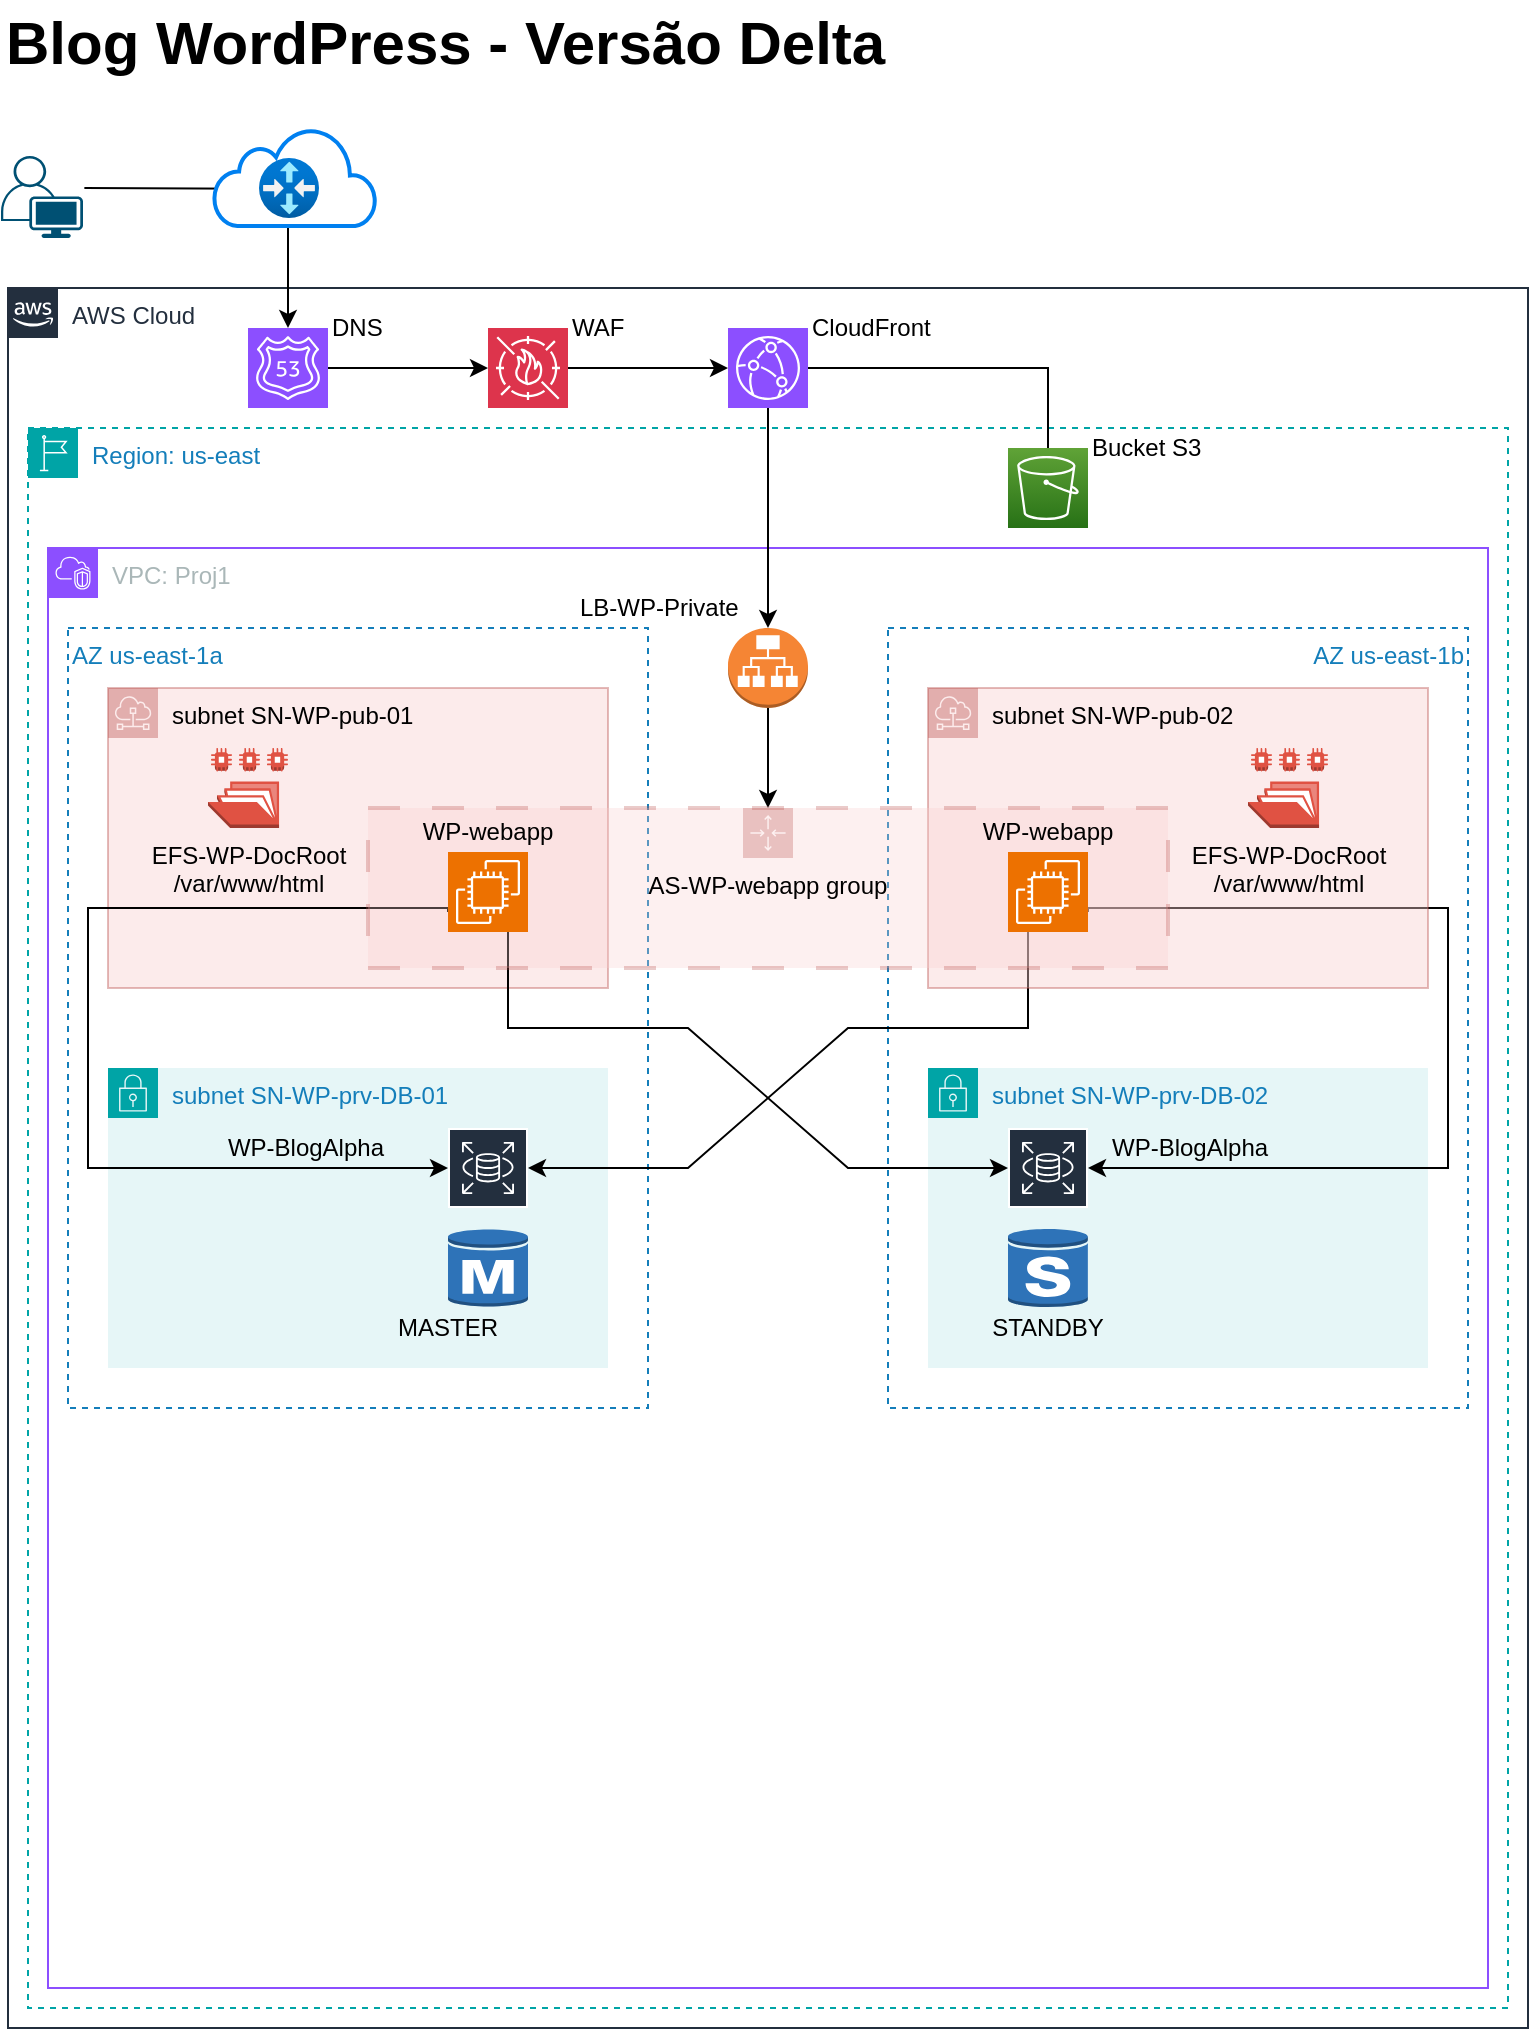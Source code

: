 <mxfile version="28.1.0">
  <diagram id="Ht1M8jgEwFfnCIfOTk4-" name="Page-1">
    <mxGraphModel dx="1426" dy="825" grid="1" gridSize="10" guides="1" tooltips="1" connect="1" arrows="1" fold="1" page="1" pageScale="1" pageWidth="827" pageHeight="1169" math="0" shadow="0">
      <root>
        <mxCell id="0" />
        <mxCell id="1" parent="0" />
        <mxCell id="jZVaUwOg5UY3L9NAnvdq-71" value="AWS Cloud" style="points=[[0,0],[0.25,0],[0.5,0],[0.75,0],[1,0],[1,0.25],[1,0.5],[1,0.75],[1,1],[0.75,1],[0.5,1],[0.25,1],[0,1],[0,0.75],[0,0.5],[0,0.25]];outlineConnect=0;gradientColor=none;html=1;whiteSpace=wrap;fontSize=12;fontStyle=0;shape=mxgraph.aws4.group;grIcon=mxgraph.aws4.group_aws_cloud_alt;strokeColor=#232F3E;fillColor=none;verticalAlign=top;align=left;spacingLeft=30;fontColor=#232F3E;dashed=0;labelBackgroundColor=none;container=1;pointerEvents=0;collapsible=0;recursiveResize=0;" parent="1" vertex="1">
          <mxGeometry x="40" y="170" width="760" height="870" as="geometry" />
        </mxCell>
        <mxCell id="ThEpB_MVJTsAIfFqs4QM-4" value="Region: us-east" style="points=[[0,0],[0.25,0],[0.5,0],[0.75,0],[1,0],[1,0.25],[1,0.5],[1,0.75],[1,1],[0.75,1],[0.5,1],[0.25,1],[0,1],[0,0.75],[0,0.5],[0,0.25]];outlineConnect=0;gradientColor=none;html=1;whiteSpace=wrap;fontSize=12;fontStyle=0;container=1;pointerEvents=0;collapsible=0;recursiveResize=0;shape=mxgraph.aws4.group;grIcon=mxgraph.aws4.group_region;strokeColor=#00A4A6;fillColor=none;verticalAlign=top;align=left;spacingLeft=30;fontColor=#147EBA;dashed=1;" parent="jZVaUwOg5UY3L9NAnvdq-71" vertex="1">
          <mxGeometry x="10" y="70" width="740" height="790" as="geometry" />
        </mxCell>
        <mxCell id="ThEpB_MVJTsAIfFqs4QM-5" value="VPC: Proj1" style="points=[[0,0],[0.25,0],[0.5,0],[0.75,0],[1,0],[1,0.25],[1,0.5],[1,0.75],[1,1],[0.75,1],[0.5,1],[0.25,1],[0,1],[0,0.75],[0,0.5],[0,0.25]];outlineConnect=0;gradientColor=none;html=1;whiteSpace=wrap;fontSize=12;fontStyle=0;container=1;pointerEvents=0;collapsible=0;recursiveResize=0;shape=mxgraph.aws4.group;grIcon=mxgraph.aws4.group_vpc2;strokeColor=#8C4FFF;fillColor=none;verticalAlign=top;align=left;spacingLeft=30;fontColor=#AAB7B8;dashed=0;" parent="ThEpB_MVJTsAIfFqs4QM-4" vertex="1">
          <mxGeometry x="10" y="60" width="720" height="720" as="geometry" />
        </mxCell>
        <mxCell id="ThEpB_MVJTsAIfFqs4QM-13" value="AZ us-east-1a" style="fillColor=none;strokeColor=#147EBA;dashed=1;verticalAlign=top;fontStyle=0;fontColor=#147EBA;whiteSpace=wrap;html=1;align=left;" parent="ThEpB_MVJTsAIfFqs4QM-5" vertex="1">
          <mxGeometry x="10" y="40" width="290" height="390" as="geometry" />
        </mxCell>
        <mxCell id="ThEpB_MVJTsAIfFqs4QM-16" value="AZ us-east-1b" style="fillColor=none;strokeColor=#147EBA;dashed=1;verticalAlign=top;fontStyle=0;fontColor=#147EBA;whiteSpace=wrap;html=1;align=right;" parent="ThEpB_MVJTsAIfFqs4QM-5" vertex="1">
          <mxGeometry x="420" y="40" width="290" height="390" as="geometry" />
        </mxCell>
        <mxCell id="ThEpB_MVJTsAIfFqs4QM-31" value="subnet SN-WP-pub-01" style="sketch=0;outlineConnect=0;html=1;whiteSpace=wrap;fontSize=12;fontStyle=0;shape=mxgraph.aws4.group;grIcon=mxgraph.aws4.group_subnet;strokeColor=#b85450;fillColor=#f8cecc;verticalAlign=top;align=left;spacingLeft=30;dashed=0;opacity=40;" parent="ThEpB_MVJTsAIfFqs4QM-5" vertex="1">
          <mxGeometry x="30" y="70" width="250" height="150" as="geometry" />
        </mxCell>
        <mxCell id="lvW7LjX7hmLQx3Dtus6A-4" style="edgeStyle=orthogonalEdgeStyle;rounded=0;orthogonalLoop=1;jettySize=auto;html=1;exitX=0.5;exitY=1;exitDx=0;exitDy=0;exitPerimeter=0;" parent="ThEpB_MVJTsAIfFqs4QM-5" source="ThEpB_MVJTsAIfFqs4QM-66" target="ThEpB_MVJTsAIfFqs4QM-69" edge="1">
          <mxGeometry relative="1" as="geometry" />
        </mxCell>
        <mxCell id="ThEpB_MVJTsAIfFqs4QM-66" value="" style="outlineConnect=0;dashed=0;verticalLabelPosition=bottom;verticalAlign=top;align=center;html=1;shape=mxgraph.aws3.application_load_balancer;fillColor=#F58534;gradientColor=none;" parent="ThEpB_MVJTsAIfFqs4QM-5" vertex="1">
          <mxGeometry x="340" y="40" width="40" height="40" as="geometry" />
        </mxCell>
        <mxCell id="ThEpB_MVJTsAIfFqs4QM-80" value="LB-WP-Private" style="text;html=1;align=left;verticalAlign=middle;whiteSpace=wrap;rounded=0;" parent="ThEpB_MVJTsAIfFqs4QM-5" vertex="1">
          <mxGeometry x="264" y="20" width="90" height="20" as="geometry" />
        </mxCell>
        <mxCell id="ThEpB_MVJTsAIfFqs4QM-85" value="EFS-WP-DocRoot&lt;div&gt;/var/www/html&lt;/div&gt;" style="outlineConnect=0;dashed=0;verticalLabelPosition=bottom;verticalAlign=top;align=center;html=1;shape=mxgraph.aws3.efs_share;fillColor=#E05243;gradientColor=none;" parent="ThEpB_MVJTsAIfFqs4QM-5" vertex="1">
          <mxGeometry x="80" y="100" width="40" height="40" as="geometry" />
        </mxCell>
        <mxCell id="jKI3WwK4Idhjn3GP2k6v-1" value="subnet SN-WP-prv-DB-01" style="points=[[0,0],[0.25,0],[0.5,0],[0.75,0],[1,0],[1,0.25],[1,0.5],[1,0.75],[1,1],[0.75,1],[0.5,1],[0.25,1],[0,1],[0,0.75],[0,0.5],[0,0.25]];outlineConnect=0;gradientColor=none;html=1;whiteSpace=wrap;fontSize=12;fontStyle=0;container=1;pointerEvents=0;collapsible=0;recursiveResize=0;shape=mxgraph.aws4.group;grIcon=mxgraph.aws4.group_security_group;grStroke=0;strokeColor=#00A4A6;fillColor=#E6F6F7;verticalAlign=top;align=left;spacingLeft=30;fontColor=#147EBA;dashed=0;" parent="ThEpB_MVJTsAIfFqs4QM-5" vertex="1">
          <mxGeometry x="30" y="260" width="250" height="150" as="geometry" />
        </mxCell>
        <mxCell id="jKI3WwK4Idhjn3GP2k6v-10" value="" style="outlineConnect=0;dashed=0;verticalLabelPosition=bottom;verticalAlign=top;align=center;html=1;shape=mxgraph.aws3.rds_db_instance;fillColor=#2E73B8;gradientColor=none;" parent="jKI3WwK4Idhjn3GP2k6v-1" vertex="1">
          <mxGeometry x="170" y="80" width="40" height="40" as="geometry" />
        </mxCell>
        <mxCell id="UduSSKREU1XTI-g5UzgO-1" value="MASTER" style="text;html=1;align=center;verticalAlign=middle;whiteSpace=wrap;rounded=0;" parent="jKI3WwK4Idhjn3GP2k6v-1" vertex="1">
          <mxGeometry x="130" y="120" width="80" height="20" as="geometry" />
        </mxCell>
        <mxCell id="UduSSKREU1XTI-g5UzgO-3" value="WP-BlogAlpha" style="text;html=1;align=right;verticalAlign=middle;whiteSpace=wrap;rounded=0;" parent="jKI3WwK4Idhjn3GP2k6v-1" vertex="1">
          <mxGeometry x="30" y="30" width="110" height="20" as="geometry" />
        </mxCell>
        <mxCell id="jKI3WwK4Idhjn3GP2k6v-9" value="" style="sketch=0;outlineConnect=0;fontColor=#232F3E;gradientColor=none;strokeColor=#ffffff;fillColor=#232F3E;dashed=0;verticalLabelPosition=middle;verticalAlign=bottom;align=center;html=1;whiteSpace=wrap;fontSize=10;fontStyle=1;spacing=3;shape=mxgraph.aws4.productIcon;prIcon=mxgraph.aws4.rds;" parent="ThEpB_MVJTsAIfFqs4QM-5" vertex="1">
          <mxGeometry x="200" y="290" width="40" height="40" as="geometry" />
        </mxCell>
        <mxCell id="jKI3WwK4Idhjn3GP2k6v-15" style="edgeStyle=orthogonalEdgeStyle;rounded=0;orthogonalLoop=1;jettySize=auto;html=1;exitX=0;exitY=0.75;exitDx=0;exitDy=0;exitPerimeter=0;" parent="ThEpB_MVJTsAIfFqs4QM-5" source="ThEpB_MVJTsAIfFqs4QM-72" target="jKI3WwK4Idhjn3GP2k6v-9" edge="1">
          <mxGeometry relative="1" as="geometry">
            <Array as="points">
              <mxPoint x="200" y="180" />
              <mxPoint x="20" y="180" />
              <mxPoint x="20" y="310" />
            </Array>
          </mxGeometry>
        </mxCell>
        <mxCell id="jKI3WwK4Idhjn3GP2k6v-16" value="subnet SN-WP-prv-DB-02" style="points=[[0,0],[0.25,0],[0.5,0],[0.75,0],[1,0],[1,0.25],[1,0.5],[1,0.75],[1,1],[0.75,1],[0.5,1],[0.25,1],[0,1],[0,0.75],[0,0.5],[0,0.25]];outlineConnect=0;gradientColor=none;html=1;whiteSpace=wrap;fontSize=12;fontStyle=0;container=1;pointerEvents=0;collapsible=0;recursiveResize=0;shape=mxgraph.aws4.group;grIcon=mxgraph.aws4.group_security_group;grStroke=0;strokeColor=#00A4A6;fillColor=#E6F6F7;verticalAlign=top;align=left;spacingLeft=30;fontColor=#147EBA;dashed=0;" parent="ThEpB_MVJTsAIfFqs4QM-5" vertex="1">
          <mxGeometry x="440" y="260" width="250" height="150" as="geometry" />
        </mxCell>
        <mxCell id="jKI3WwK4Idhjn3GP2k6v-19" value="" style="sketch=0;outlineConnect=0;fontColor=#232F3E;gradientColor=none;strokeColor=#ffffff;fillColor=#232F3E;dashed=0;verticalLabelPosition=middle;verticalAlign=bottom;align=center;html=1;whiteSpace=wrap;fontSize=10;fontStyle=1;spacing=3;shape=mxgraph.aws4.productIcon;prIcon=mxgraph.aws4.rds;" parent="jKI3WwK4Idhjn3GP2k6v-16" vertex="1">
          <mxGeometry x="40" y="30" width="40" height="40" as="geometry" />
        </mxCell>
        <mxCell id="UduSSKREU1XTI-g5UzgO-2" value="STANDBY" style="text;html=1;align=center;verticalAlign=middle;whiteSpace=wrap;rounded=0;" parent="jKI3WwK4Idhjn3GP2k6v-16" vertex="1">
          <mxGeometry x="20" y="120" width="80" height="20" as="geometry" />
        </mxCell>
        <mxCell id="UduSSKREU1XTI-g5UzgO-4" value="WP-BlogAlpha" style="text;html=1;align=left;verticalAlign=middle;whiteSpace=wrap;rounded=0;" parent="jKI3WwK4Idhjn3GP2k6v-16" vertex="1">
          <mxGeometry x="90" y="30" width="110" height="20" as="geometry" />
        </mxCell>
        <mxCell id="jKI3WwK4Idhjn3GP2k6v-21" style="edgeStyle=orthogonalEdgeStyle;rounded=0;orthogonalLoop=1;jettySize=auto;html=1;exitX=1;exitY=0.75;exitDx=0;exitDy=0;exitPerimeter=0;" parent="ThEpB_MVJTsAIfFqs4QM-5" source="ThEpB_MVJTsAIfFqs4QM-73" target="jKI3WwK4Idhjn3GP2k6v-19" edge="1">
          <mxGeometry relative="1" as="geometry">
            <Array as="points">
              <mxPoint x="520" y="180" />
              <mxPoint x="700" y="180" />
              <mxPoint x="700" y="310" />
            </Array>
          </mxGeometry>
        </mxCell>
        <mxCell id="jKI3WwK4Idhjn3GP2k6v-25" value="" style="endArrow=none;html=1;rounded=0;entryX=0.75;entryY=1;entryDx=0;entryDy=0;entryPerimeter=0;startArrow=classic;startFill=1;" parent="ThEpB_MVJTsAIfFqs4QM-5" source="jKI3WwK4Idhjn3GP2k6v-19" target="ThEpB_MVJTsAIfFqs4QM-72" edge="1">
          <mxGeometry width="50" height="50" relative="1" as="geometry">
            <mxPoint x="460" y="610" as="sourcePoint" />
            <mxPoint x="230" y="500" as="targetPoint" />
            <Array as="points">
              <mxPoint x="400" y="310" />
              <mxPoint x="320" y="240" />
              <mxPoint x="230" y="240" />
            </Array>
          </mxGeometry>
        </mxCell>
        <mxCell id="jKI3WwK4Idhjn3GP2k6v-29" value="" style="endArrow=none;html=1;rounded=0;startArrow=classic;startFill=1;entryX=0.25;entryY=1;entryDx=0;entryDy=0;entryPerimeter=0;" parent="ThEpB_MVJTsAIfFqs4QM-5" source="jKI3WwK4Idhjn3GP2k6v-9" target="ThEpB_MVJTsAIfFqs4QM-73" edge="1">
          <mxGeometry width="50" height="50" relative="1" as="geometry">
            <mxPoint x="460" y="610" as="sourcePoint" />
            <mxPoint x="510" y="560" as="targetPoint" />
            <Array as="points">
              <mxPoint x="320" y="310" />
              <mxPoint x="400" y="240" />
              <mxPoint x="490" y="240" />
            </Array>
          </mxGeometry>
        </mxCell>
        <mxCell id="lvW7LjX7hmLQx3Dtus6A-1" value="subnet SN-WP-pub-02" style="sketch=0;outlineConnect=0;html=1;whiteSpace=wrap;fontSize=12;fontStyle=0;shape=mxgraph.aws4.group;grIcon=mxgraph.aws4.group_subnet;strokeColor=#b85450;fillColor=#f8cecc;verticalAlign=top;align=left;spacingLeft=30;dashed=0;opacity=40;" parent="ThEpB_MVJTsAIfFqs4QM-5" vertex="1">
          <mxGeometry x="440" y="70" width="250" height="150" as="geometry" />
        </mxCell>
        <mxCell id="jKI3WwK4Idhjn3GP2k6v-20" value="" style="outlineConnect=0;dashed=0;verticalLabelPosition=bottom;verticalAlign=top;align=center;html=1;shape=mxgraph.aws3.rds_db_instance_standby_multi_az;fillColor=#2E73B8;gradientColor=none;" parent="ThEpB_MVJTsAIfFqs4QM-5" vertex="1">
          <mxGeometry x="480" y="340" width="40" height="40" as="geometry" />
        </mxCell>
        <mxCell id="lvW7LjX7hmLQx3Dtus6A-3" value="EFS-WP-DocRoot&lt;div&gt;/var/www/html&lt;/div&gt;" style="outlineConnect=0;dashed=0;verticalLabelPosition=bottom;verticalAlign=top;align=center;html=1;shape=mxgraph.aws3.efs_share;fillColor=#E05243;gradientColor=none;" parent="ThEpB_MVJTsAIfFqs4QM-5" vertex="1">
          <mxGeometry x="600" y="100" width="40" height="40" as="geometry" />
        </mxCell>
        <mxCell id="ThEpB_MVJTsAIfFqs4QM-69" value="&lt;font style=&quot;color: rgb(0, 0, 0);&quot;&gt;AS-WP-webapp group&lt;/font&gt;" style="points=[[0,0],[0.25,0],[0.5,0],[0.75,0],[1,0],[1,0.25],[1,0.5],[1,0.75],[1,1],[0.75,1],[0.5,1],[0.25,1],[0,1],[0,0.75],[0,0.5],[0,0.25]];outlineConnect=0;html=1;whiteSpace=wrap;fontSize=12;fontStyle=0;container=0;pointerEvents=0;collapsible=0;recursiveResize=0;shape=mxgraph.aws4.groupCenter;grIcon=mxgraph.aws4.group_auto_scaling_group;grStroke=1;strokeColor=#b85450;fillColor=#f8cecc;verticalAlign=top;align=center;dashed=1;spacingTop=25;labelBorderColor=none;dashPattern=8 8;movable=1;resizable=1;rotatable=1;deletable=1;editable=1;locked=0;connectable=1;gradientColor=none;opacity=30;strokeWidth=2;perimeterSpacing=0;" parent="ThEpB_MVJTsAIfFqs4QM-5" vertex="1">
          <mxGeometry x="160" y="130" width="400" height="80" as="geometry" />
        </mxCell>
        <mxCell id="ThEpB_MVJTsAIfFqs4QM-72" value="" style="sketch=0;points=[[0,0,0],[0.25,0,0],[0.5,0,0],[0.75,0,0],[1,0,0],[0,1,0],[0.25,1,0],[0.5,1,0],[0.75,1,0],[1,1,0],[0,0.25,0],[0,0.5,0],[0,0.75,0],[1,0.25,0],[1,0.5,0],[1,0.75,0]];outlineConnect=0;fontColor=#232F3E;fillColor=#ED7100;strokeColor=#ffffff;dashed=0;verticalLabelPosition=bottom;verticalAlign=top;align=center;html=1;fontSize=12;fontStyle=0;aspect=fixed;shape=mxgraph.aws4.resourceIcon;resIcon=mxgraph.aws4.ec2;movable=0;resizable=0;rotatable=0;deletable=0;editable=0;locked=1;connectable=0;" parent="ThEpB_MVJTsAIfFqs4QM-5" vertex="1">
          <mxGeometry x="200" y="152" width="40" height="40" as="geometry" />
        </mxCell>
        <mxCell id="ThEpB_MVJTsAIfFqs4QM-73" value="" style="sketch=0;points=[[0,0,0],[0.25,0,0],[0.5,0,0],[0.75,0,0],[1,0,0],[0,1,0],[0.25,1,0],[0.5,1,0],[0.75,1,0],[1,1,0],[0,0.25,0],[0,0.5,0],[0,0.75,0],[1,0.25,0],[1,0.5,0],[1,0.75,0]];outlineConnect=0;fontColor=#232F3E;fillColor=#ED7100;strokeColor=#ffffff;dashed=0;verticalLabelPosition=bottom;verticalAlign=top;align=center;html=1;fontSize=12;fontStyle=0;aspect=fixed;shape=mxgraph.aws4.resourceIcon;resIcon=mxgraph.aws4.ec2;movable=0;resizable=0;rotatable=0;deletable=0;editable=0;locked=1;connectable=0;" parent="ThEpB_MVJTsAIfFqs4QM-5" vertex="1">
          <mxGeometry x="480" y="152" width="40" height="40" as="geometry" />
        </mxCell>
        <mxCell id="jKI3WwK4Idhjn3GP2k6v-12" value="WP-webapp" style="text;html=1;align=center;verticalAlign=middle;whiteSpace=wrap;rounded=0;movable=1;resizable=1;rotatable=1;deletable=1;editable=1;locked=0;connectable=1;" parent="ThEpB_MVJTsAIfFqs4QM-5" vertex="1">
          <mxGeometry x="185" y="132" width="70" height="20" as="geometry" />
        </mxCell>
        <mxCell id="jKI3WwK4Idhjn3GP2k6v-14" value="WP-webapp" style="text;html=1;align=center;verticalAlign=middle;whiteSpace=wrap;rounded=0;movable=1;resizable=1;rotatable=1;deletable=1;editable=1;locked=0;connectable=1;" parent="ThEpB_MVJTsAIfFqs4QM-5" vertex="1">
          <mxGeometry x="465" y="132" width="70" height="20" as="geometry" />
        </mxCell>
        <mxCell id="ThEpB_MVJTsAIfFqs4QM-18" style="edgeStyle=none;rounded=0;orthogonalLoop=1;jettySize=auto;html=1;exitX=0.5;exitY=0;exitDx=0;exitDy=0;" parent="ThEpB_MVJTsAIfFqs4QM-4" source="ThEpB_MVJTsAIfFqs4QM-5" target="ThEpB_MVJTsAIfFqs4QM-5" edge="1">
          <mxGeometry relative="1" as="geometry" />
        </mxCell>
        <mxCell id="jZVaUwOg5UY3L9NAnvdq-73" value="" style="outlineConnect=0;fontColor=#232F3E;gradientColor=#60A337;gradientDirection=north;fillColor=#277116;strokeColor=#ffffff;dashed=0;verticalLabelPosition=bottom;verticalAlign=top;align=center;html=1;fontSize=12;fontStyle=0;aspect=fixed;shape=mxgraph.aws4.resourceIcon;resIcon=mxgraph.aws4.s3;labelBackgroundColor=none;" parent="ThEpB_MVJTsAIfFqs4QM-4" vertex="1">
          <mxGeometry x="490" y="10" width="40" height="40" as="geometry" />
        </mxCell>
        <mxCell id="ThEpB_MVJTsAIfFqs4QM-63" value="Bucket S3" style="text;html=1;align=left;verticalAlign=middle;whiteSpace=wrap;rounded=0;" parent="ThEpB_MVJTsAIfFqs4QM-4" vertex="1">
          <mxGeometry x="530" width="110" height="20" as="geometry" />
        </mxCell>
        <mxCell id="ThEpB_MVJTsAIfFqs4QM-20" value="" style="sketch=0;points=[[0,0,0],[0.25,0,0],[0.5,0,0],[0.75,0,0],[1,0,0],[0,1,0],[0.25,1,0],[0.5,1,0],[0.75,1,0],[1,1,0],[0,0.25,0],[0,0.5,0],[0,0.75,0],[1,0.25,0],[1,0.5,0],[1,0.75,0]];outlineConnect=0;fontColor=#232F3E;fillColor=#8C4FFF;strokeColor=#ffffff;dashed=0;verticalLabelPosition=bottom;verticalAlign=top;align=center;html=1;fontSize=12;fontStyle=0;aspect=fixed;shape=mxgraph.aws4.resourceIcon;resIcon=mxgraph.aws4.route_53;" parent="jZVaUwOg5UY3L9NAnvdq-71" vertex="1">
          <mxGeometry x="120" y="20" width="40" height="40" as="geometry" />
        </mxCell>
        <mxCell id="ThEpB_MVJTsAIfFqs4QM-22" value="" style="sketch=0;points=[[0,0,0],[0.25,0,0],[0.5,0,0],[0.75,0,0],[1,0,0],[0,1,0],[0.25,1,0],[0.5,1,0],[0.75,1,0],[1,1,0],[0,0.25,0],[0,0.5,0],[0,0.75,0],[1,0.25,0],[1,0.5,0],[1,0.75,0]];outlineConnect=0;fontColor=#232F3E;fillColor=#8C4FFF;strokeColor=#ffffff;dashed=0;verticalLabelPosition=bottom;verticalAlign=top;align=center;html=1;fontSize=12;fontStyle=0;aspect=fixed;shape=mxgraph.aws4.resourceIcon;resIcon=mxgraph.aws4.cloudfront;" parent="jZVaUwOg5UY3L9NAnvdq-71" vertex="1">
          <mxGeometry x="360" y="20" width="40" height="40" as="geometry" />
        </mxCell>
        <mxCell id="ThEpB_MVJTsAIfFqs4QM-28" value="" style="endArrow=none;html=1;rounded=0;exitX=1;exitY=0.5;exitDx=0;exitDy=0;exitPerimeter=0;" parent="jZVaUwOg5UY3L9NAnvdq-71" source="ThEpB_MVJTsAIfFqs4QM-22" target="jZVaUwOg5UY3L9NAnvdq-73" edge="1">
          <mxGeometry width="50" height="50" relative="1" as="geometry">
            <mxPoint x="350" y="180" as="sourcePoint" />
            <mxPoint x="400" y="130" as="targetPoint" />
            <Array as="points">
              <mxPoint x="520" y="40" />
            </Array>
          </mxGeometry>
        </mxCell>
        <mxCell id="ThEpB_MVJTsAIfFqs4QM-35" value="" style="endArrow=classic;html=1;rounded=0;exitX=0.5;exitY=1;exitDx=0;exitDy=0;exitPerimeter=0;entryX=0.5;entryY=0;entryDx=0;entryDy=0;entryPerimeter=0;" parent="jZVaUwOg5UY3L9NAnvdq-71" source="ThEpB_MVJTsAIfFqs4QM-22" target="ThEpB_MVJTsAIfFqs4QM-66" edge="1">
          <mxGeometry width="50" height="50" relative="1" as="geometry">
            <mxPoint x="350" y="270" as="sourcePoint" />
            <mxPoint x="260" y="270" as="targetPoint" />
            <Array as="points" />
          </mxGeometry>
        </mxCell>
        <mxCell id="ThEpB_MVJTsAIfFqs4QM-41" value="CloudFront" style="text;html=1;align=left;verticalAlign=middle;whiteSpace=wrap;rounded=0;" parent="jZVaUwOg5UY3L9NAnvdq-71" vertex="1">
          <mxGeometry x="400" y="10" width="110" height="20" as="geometry" />
        </mxCell>
        <mxCell id="ThEpB_MVJTsAIfFqs4QM-64" value="DNS" style="text;html=1;align=left;verticalAlign=middle;whiteSpace=wrap;rounded=0;" parent="jZVaUwOg5UY3L9NAnvdq-71" vertex="1">
          <mxGeometry x="160" y="10" width="60" height="20" as="geometry" />
        </mxCell>
        <mxCell id="jKI3WwK4Idhjn3GP2k6v-2" value="" style="sketch=0;points=[[0,0,0],[0.25,0,0],[0.5,0,0],[0.75,0,0],[1,0,0],[0,1,0],[0.25,1,0],[0.5,1,0],[0.75,1,0],[1,1,0],[0,0.25,0],[0,0.5,0],[0,0.75,0],[1,0.25,0],[1,0.5,0],[1,0.75,0]];outlineConnect=0;fontColor=#232F3E;fillColor=#DD344C;strokeColor=#ffffff;dashed=0;verticalLabelPosition=bottom;verticalAlign=top;align=center;html=1;fontSize=12;fontStyle=0;aspect=fixed;shape=mxgraph.aws4.resourceIcon;resIcon=mxgraph.aws4.waf;" parent="jZVaUwOg5UY3L9NAnvdq-71" vertex="1">
          <mxGeometry x="240" y="20" width="40" height="40" as="geometry" />
        </mxCell>
        <mxCell id="jKI3WwK4Idhjn3GP2k6v-3" value="WAF" style="text;html=1;align=left;verticalAlign=middle;whiteSpace=wrap;rounded=0;" parent="jZVaUwOg5UY3L9NAnvdq-71" vertex="1">
          <mxGeometry x="280" y="10" width="60" height="20" as="geometry" />
        </mxCell>
        <mxCell id="jKI3WwK4Idhjn3GP2k6v-4" style="edgeStyle=orthogonalEdgeStyle;rounded=0;orthogonalLoop=1;jettySize=auto;html=1;exitX=1;exitY=0.5;exitDx=0;exitDy=0;exitPerimeter=0;entryX=0;entryY=0.5;entryDx=0;entryDy=0;entryPerimeter=0;" parent="jZVaUwOg5UY3L9NAnvdq-71" source="ThEpB_MVJTsAIfFqs4QM-20" target="jKI3WwK4Idhjn3GP2k6v-2" edge="1">
          <mxGeometry relative="1" as="geometry" />
        </mxCell>
        <mxCell id="jKI3WwK4Idhjn3GP2k6v-5" style="edgeStyle=orthogonalEdgeStyle;rounded=0;orthogonalLoop=1;jettySize=auto;html=1;exitX=1;exitY=0.5;exitDx=0;exitDy=0;exitPerimeter=0;entryX=0;entryY=0.5;entryDx=0;entryDy=0;entryPerimeter=0;" parent="jZVaUwOg5UY3L9NAnvdq-71" source="jKI3WwK4Idhjn3GP2k6v-2" target="ThEpB_MVJTsAIfFqs4QM-22" edge="1">
          <mxGeometry relative="1" as="geometry" />
        </mxCell>
        <mxCell id="-QjtrjUzRDEMRZ5MF8oH-47" value="Blog WordPress - Versão Delta" style="text;html=1;resizable=0;points=[];autosize=1;align=left;verticalAlign=top;spacingTop=-4;fontSize=30;fontStyle=1;labelBackgroundColor=none;" parent="1" vertex="1">
          <mxGeometry x="36.5" y="26.5" width="440" height="40" as="geometry" />
        </mxCell>
        <mxCell id="ThEpB_MVJTsAIfFqs4QM-27" style="edgeStyle=orthogonalEdgeStyle;rounded=0;orthogonalLoop=1;jettySize=auto;html=1;entryX=0.5;entryY=0;entryDx=0;entryDy=0;entryPerimeter=0;" parent="1" target="ThEpB_MVJTsAIfFqs4QM-20" edge="1">
          <mxGeometry relative="1" as="geometry">
            <mxPoint x="78.182" y="120" as="sourcePoint" />
          </mxGeometry>
        </mxCell>
        <mxCell id="ThEpB_MVJTsAIfFqs4QM-17" value="" style="html=1;verticalLabelPosition=bottom;align=center;labelBackgroundColor=#ffffff;verticalAlign=top;strokeWidth=2;strokeColor=#0080F0;shadow=0;dashed=0;shape=mxgraph.ios7.icons.cloud;" parent="1" vertex="1">
          <mxGeometry x="143" y="90" width="81" height="49" as="geometry" />
        </mxCell>
        <mxCell id="jKI3WwK4Idhjn3GP2k6v-7" value="" style="image;aspect=fixed;html=1;points=[];align=center;fontSize=12;image=img/lib/azure2/networking/Virtual_Router.svg;" parent="1" vertex="1">
          <mxGeometry x="165.5" y="105" width="30" height="30" as="geometry" />
        </mxCell>
        <mxCell id="jKI3WwK4Idhjn3GP2k6v-8" value="" style="points=[[0.35,0,0],[0.98,0.51,0],[1,0.71,0],[0.67,1,0],[0,0.795,0],[0,0.65,0]];verticalLabelPosition=bottom;sketch=0;html=1;verticalAlign=top;aspect=fixed;align=center;pointerEvents=1;shape=mxgraph.cisco19.user;fillColor=#005073;strokeColor=none;" parent="1" vertex="1">
          <mxGeometry x="36.5" y="104" width="41" height="41" as="geometry" />
        </mxCell>
      </root>
    </mxGraphModel>
  </diagram>
</mxfile>
